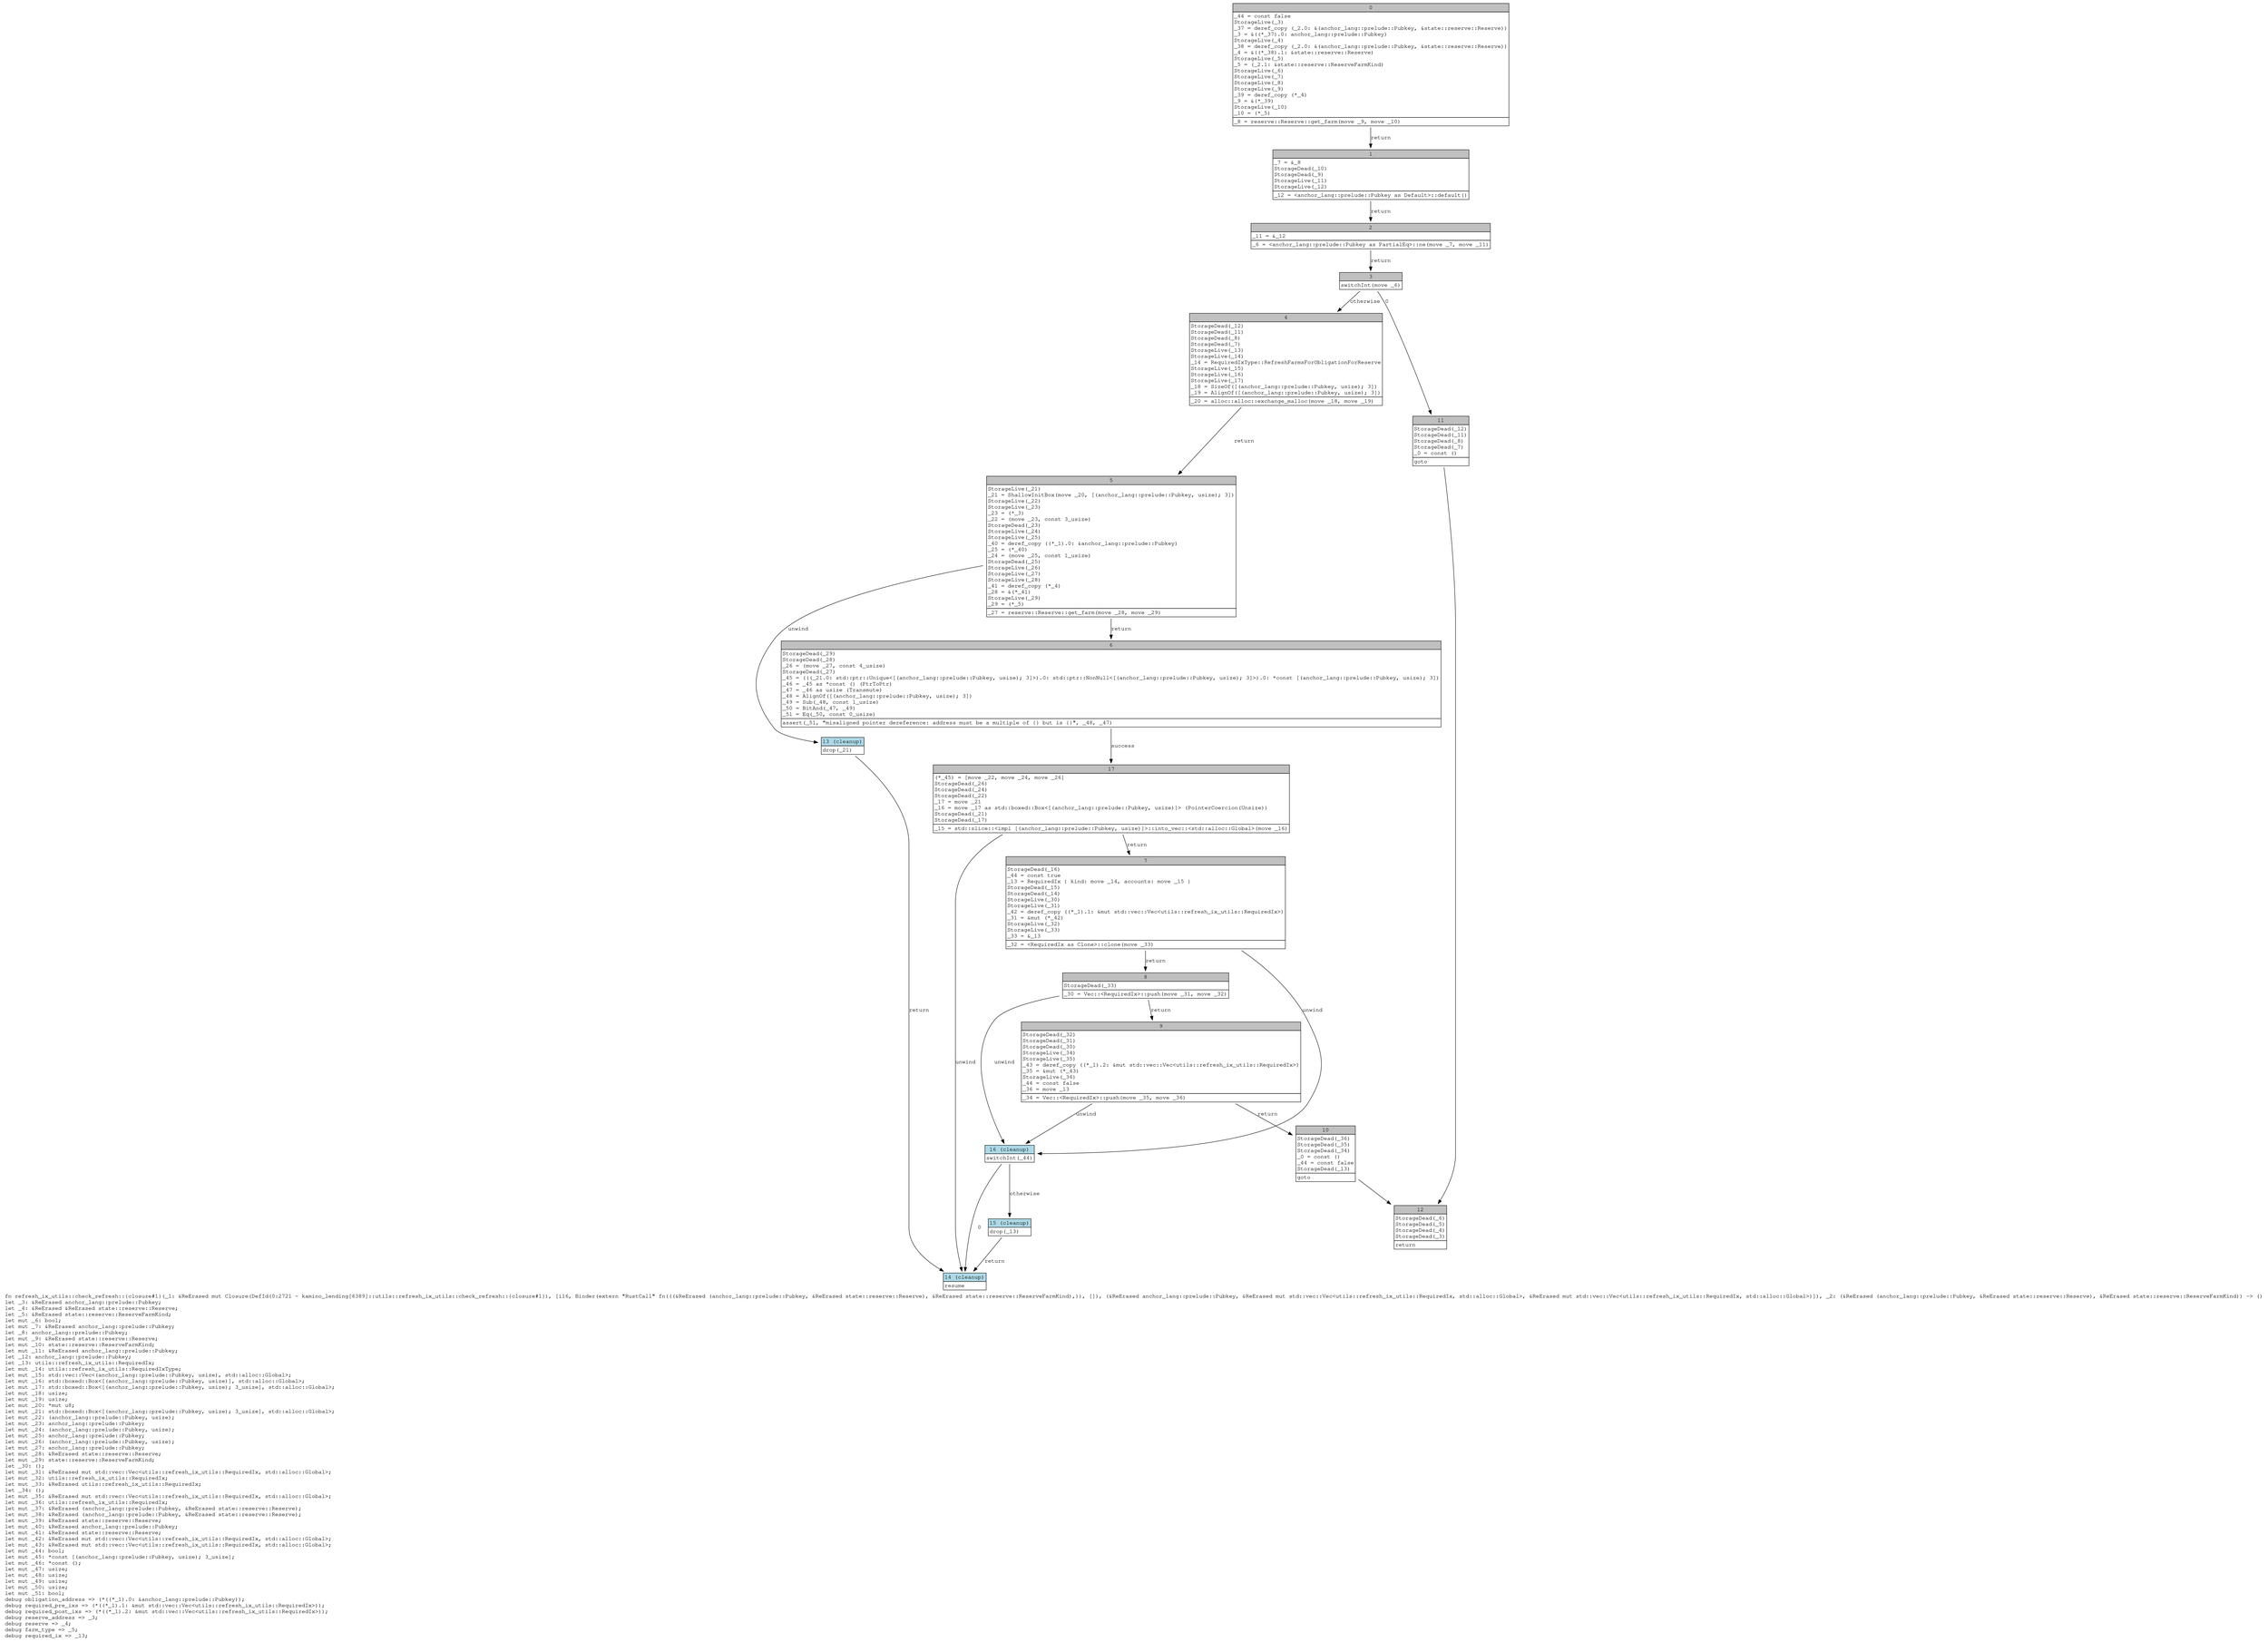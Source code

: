 digraph Mir_0_2721 {
    graph [fontname="Courier, monospace"];
    node [fontname="Courier, monospace"];
    edge [fontname="Courier, monospace"];
    label=<fn refresh_ix_utils::check_refresh::{closure#1}(_1: &amp;ReErased mut Closure(DefId(0:2721 ~ kamino_lending[6389]::utils::refresh_ix_utils::check_refresh::{closure#1}), [i16, Binder(extern &quot;RustCall&quot; fn(((&amp;ReErased (anchor_lang::prelude::Pubkey, &amp;ReErased state::reserve::Reserve), &amp;ReErased state::reserve::ReserveFarmKind),)), []), (&amp;ReErased anchor_lang::prelude::Pubkey, &amp;ReErased mut std::vec::Vec&lt;utils::refresh_ix_utils::RequiredIx, std::alloc::Global&gt;, &amp;ReErased mut std::vec::Vec&lt;utils::refresh_ix_utils::RequiredIx, std::alloc::Global&gt;)]), _2: (&amp;ReErased (anchor_lang::prelude::Pubkey, &amp;ReErased state::reserve::Reserve), &amp;ReErased state::reserve::ReserveFarmKind)) -&gt; ()<br align="left"/>let _3: &amp;ReErased anchor_lang::prelude::Pubkey;<br align="left"/>let _4: &amp;ReErased &amp;ReErased state::reserve::Reserve;<br align="left"/>let _5: &amp;ReErased state::reserve::ReserveFarmKind;<br align="left"/>let mut _6: bool;<br align="left"/>let mut _7: &amp;ReErased anchor_lang::prelude::Pubkey;<br align="left"/>let _8: anchor_lang::prelude::Pubkey;<br align="left"/>let mut _9: &amp;ReErased state::reserve::Reserve;<br align="left"/>let mut _10: state::reserve::ReserveFarmKind;<br align="left"/>let mut _11: &amp;ReErased anchor_lang::prelude::Pubkey;<br align="left"/>let _12: anchor_lang::prelude::Pubkey;<br align="left"/>let _13: utils::refresh_ix_utils::RequiredIx;<br align="left"/>let mut _14: utils::refresh_ix_utils::RequiredIxType;<br align="left"/>let mut _15: std::vec::Vec&lt;(anchor_lang::prelude::Pubkey, usize), std::alloc::Global&gt;;<br align="left"/>let mut _16: std::boxed::Box&lt;[(anchor_lang::prelude::Pubkey, usize)], std::alloc::Global&gt;;<br align="left"/>let mut _17: std::boxed::Box&lt;[(anchor_lang::prelude::Pubkey, usize); 3_usize], std::alloc::Global&gt;;<br align="left"/>let mut _18: usize;<br align="left"/>let mut _19: usize;<br align="left"/>let mut _20: *mut u8;<br align="left"/>let mut _21: std::boxed::Box&lt;[(anchor_lang::prelude::Pubkey, usize); 3_usize], std::alloc::Global&gt;;<br align="left"/>let mut _22: (anchor_lang::prelude::Pubkey, usize);<br align="left"/>let mut _23: anchor_lang::prelude::Pubkey;<br align="left"/>let mut _24: (anchor_lang::prelude::Pubkey, usize);<br align="left"/>let mut _25: anchor_lang::prelude::Pubkey;<br align="left"/>let mut _26: (anchor_lang::prelude::Pubkey, usize);<br align="left"/>let mut _27: anchor_lang::prelude::Pubkey;<br align="left"/>let mut _28: &amp;ReErased state::reserve::Reserve;<br align="left"/>let mut _29: state::reserve::ReserveFarmKind;<br align="left"/>let _30: ();<br align="left"/>let mut _31: &amp;ReErased mut std::vec::Vec&lt;utils::refresh_ix_utils::RequiredIx, std::alloc::Global&gt;;<br align="left"/>let mut _32: utils::refresh_ix_utils::RequiredIx;<br align="left"/>let mut _33: &amp;ReErased utils::refresh_ix_utils::RequiredIx;<br align="left"/>let _34: ();<br align="left"/>let mut _35: &amp;ReErased mut std::vec::Vec&lt;utils::refresh_ix_utils::RequiredIx, std::alloc::Global&gt;;<br align="left"/>let mut _36: utils::refresh_ix_utils::RequiredIx;<br align="left"/>let mut _37: &amp;ReErased (anchor_lang::prelude::Pubkey, &amp;ReErased state::reserve::Reserve);<br align="left"/>let mut _38: &amp;ReErased (anchor_lang::prelude::Pubkey, &amp;ReErased state::reserve::Reserve);<br align="left"/>let mut _39: &amp;ReErased state::reserve::Reserve;<br align="left"/>let mut _40: &amp;ReErased anchor_lang::prelude::Pubkey;<br align="left"/>let mut _41: &amp;ReErased state::reserve::Reserve;<br align="left"/>let mut _42: &amp;ReErased mut std::vec::Vec&lt;utils::refresh_ix_utils::RequiredIx, std::alloc::Global&gt;;<br align="left"/>let mut _43: &amp;ReErased mut std::vec::Vec&lt;utils::refresh_ix_utils::RequiredIx, std::alloc::Global&gt;;<br align="left"/>let mut _44: bool;<br align="left"/>let mut _45: *const [(anchor_lang::prelude::Pubkey, usize); 3_usize];<br align="left"/>let mut _46: *const ();<br align="left"/>let mut _47: usize;<br align="left"/>let mut _48: usize;<br align="left"/>let mut _49: usize;<br align="left"/>let mut _50: usize;<br align="left"/>let mut _51: bool;<br align="left"/>debug obligation_address =&gt; (*((*_1).0: &amp;anchor_lang::prelude::Pubkey));<br align="left"/>debug required_pre_ixs =&gt; (*((*_1).1: &amp;mut std::vec::Vec&lt;utils::refresh_ix_utils::RequiredIx&gt;));<br align="left"/>debug required_post_ixs =&gt; (*((*_1).2: &amp;mut std::vec::Vec&lt;utils::refresh_ix_utils::RequiredIx&gt;));<br align="left"/>debug reserve_address =&gt; _3;<br align="left"/>debug reserve =&gt; _4;<br align="left"/>debug farm_type =&gt; _5;<br align="left"/>debug required_ix =&gt; _13;<br align="left"/>>;
    bb0__0_2721 [shape="none", label=<<table border="0" cellborder="1" cellspacing="0"><tr><td bgcolor="gray" align="center" colspan="1">0</td></tr><tr><td align="left" balign="left">_44 = const false<br/>StorageLive(_3)<br/>_37 = deref_copy (_2.0: &amp;(anchor_lang::prelude::Pubkey, &amp;state::reserve::Reserve))<br/>_3 = &amp;((*_37).0: anchor_lang::prelude::Pubkey)<br/>StorageLive(_4)<br/>_38 = deref_copy (_2.0: &amp;(anchor_lang::prelude::Pubkey, &amp;state::reserve::Reserve))<br/>_4 = &amp;((*_38).1: &amp;state::reserve::Reserve)<br/>StorageLive(_5)<br/>_5 = (_2.1: &amp;state::reserve::ReserveFarmKind)<br/>StorageLive(_6)<br/>StorageLive(_7)<br/>StorageLive(_8)<br/>StorageLive(_9)<br/>_39 = deref_copy (*_4)<br/>_9 = &amp;(*_39)<br/>StorageLive(_10)<br/>_10 = (*_5)<br/></td></tr><tr><td align="left">_8 = reserve::Reserve::get_farm(move _9, move _10)</td></tr></table>>];
    bb1__0_2721 [shape="none", label=<<table border="0" cellborder="1" cellspacing="0"><tr><td bgcolor="gray" align="center" colspan="1">1</td></tr><tr><td align="left" balign="left">_7 = &amp;_8<br/>StorageDead(_10)<br/>StorageDead(_9)<br/>StorageLive(_11)<br/>StorageLive(_12)<br/></td></tr><tr><td align="left">_12 = &lt;anchor_lang::prelude::Pubkey as Default&gt;::default()</td></tr></table>>];
    bb2__0_2721 [shape="none", label=<<table border="0" cellborder="1" cellspacing="0"><tr><td bgcolor="gray" align="center" colspan="1">2</td></tr><tr><td align="left" balign="left">_11 = &amp;_12<br/></td></tr><tr><td align="left">_6 = &lt;anchor_lang::prelude::Pubkey as PartialEq&gt;::ne(move _7, move _11)</td></tr></table>>];
    bb3__0_2721 [shape="none", label=<<table border="0" cellborder="1" cellspacing="0"><tr><td bgcolor="gray" align="center" colspan="1">3</td></tr><tr><td align="left">switchInt(move _6)</td></tr></table>>];
    bb4__0_2721 [shape="none", label=<<table border="0" cellborder="1" cellspacing="0"><tr><td bgcolor="gray" align="center" colspan="1">4</td></tr><tr><td align="left" balign="left">StorageDead(_12)<br/>StorageDead(_11)<br/>StorageDead(_8)<br/>StorageDead(_7)<br/>StorageLive(_13)<br/>StorageLive(_14)<br/>_14 = RequiredIxType::RefreshFarmsForObligationForReserve<br/>StorageLive(_15)<br/>StorageLive(_16)<br/>StorageLive(_17)<br/>_18 = SizeOf([(anchor_lang::prelude::Pubkey, usize); 3])<br/>_19 = AlignOf([(anchor_lang::prelude::Pubkey, usize); 3])<br/></td></tr><tr><td align="left">_20 = alloc::alloc::exchange_malloc(move _18, move _19)</td></tr></table>>];
    bb5__0_2721 [shape="none", label=<<table border="0" cellborder="1" cellspacing="0"><tr><td bgcolor="gray" align="center" colspan="1">5</td></tr><tr><td align="left" balign="left">StorageLive(_21)<br/>_21 = ShallowInitBox(move _20, [(anchor_lang::prelude::Pubkey, usize); 3])<br/>StorageLive(_22)<br/>StorageLive(_23)<br/>_23 = (*_3)<br/>_22 = (move _23, const 3_usize)<br/>StorageDead(_23)<br/>StorageLive(_24)<br/>StorageLive(_25)<br/>_40 = deref_copy ((*_1).0: &amp;anchor_lang::prelude::Pubkey)<br/>_25 = (*_40)<br/>_24 = (move _25, const 1_usize)<br/>StorageDead(_25)<br/>StorageLive(_26)<br/>StorageLive(_27)<br/>StorageLive(_28)<br/>_41 = deref_copy (*_4)<br/>_28 = &amp;(*_41)<br/>StorageLive(_29)<br/>_29 = (*_5)<br/></td></tr><tr><td align="left">_27 = reserve::Reserve::get_farm(move _28, move _29)</td></tr></table>>];
    bb6__0_2721 [shape="none", label=<<table border="0" cellborder="1" cellspacing="0"><tr><td bgcolor="gray" align="center" colspan="1">6</td></tr><tr><td align="left" balign="left">StorageDead(_29)<br/>StorageDead(_28)<br/>_26 = (move _27, const 4_usize)<br/>StorageDead(_27)<br/>_45 = (((_21.0: std::ptr::Unique&lt;[(anchor_lang::prelude::Pubkey, usize); 3]&gt;).0: std::ptr::NonNull&lt;[(anchor_lang::prelude::Pubkey, usize); 3]&gt;).0: *const [(anchor_lang::prelude::Pubkey, usize); 3])<br/>_46 = _45 as *const () (PtrToPtr)<br/>_47 = _46 as usize (Transmute)<br/>_48 = AlignOf([(anchor_lang::prelude::Pubkey, usize); 3])<br/>_49 = Sub(_48, const 1_usize)<br/>_50 = BitAnd(_47, _49)<br/>_51 = Eq(_50, const 0_usize)<br/></td></tr><tr><td align="left">assert(_51, &quot;misaligned pointer dereference: address must be a multiple of {} but is {}&quot;, _48, _47)</td></tr></table>>];
    bb7__0_2721 [shape="none", label=<<table border="0" cellborder="1" cellspacing="0"><tr><td bgcolor="gray" align="center" colspan="1">7</td></tr><tr><td align="left" balign="left">StorageDead(_16)<br/>_44 = const true<br/>_13 = RequiredIx { kind: move _14, accounts: move _15 }<br/>StorageDead(_15)<br/>StorageDead(_14)<br/>StorageLive(_30)<br/>StorageLive(_31)<br/>_42 = deref_copy ((*_1).1: &amp;mut std::vec::Vec&lt;utils::refresh_ix_utils::RequiredIx&gt;)<br/>_31 = &amp;mut (*_42)<br/>StorageLive(_32)<br/>StorageLive(_33)<br/>_33 = &amp;_13<br/></td></tr><tr><td align="left">_32 = &lt;RequiredIx as Clone&gt;::clone(move _33)</td></tr></table>>];
    bb8__0_2721 [shape="none", label=<<table border="0" cellborder="1" cellspacing="0"><tr><td bgcolor="gray" align="center" colspan="1">8</td></tr><tr><td align="left" balign="left">StorageDead(_33)<br/></td></tr><tr><td align="left">_30 = Vec::&lt;RequiredIx&gt;::push(move _31, move _32)</td></tr></table>>];
    bb9__0_2721 [shape="none", label=<<table border="0" cellborder="1" cellspacing="0"><tr><td bgcolor="gray" align="center" colspan="1">9</td></tr><tr><td align="left" balign="left">StorageDead(_32)<br/>StorageDead(_31)<br/>StorageDead(_30)<br/>StorageLive(_34)<br/>StorageLive(_35)<br/>_43 = deref_copy ((*_1).2: &amp;mut std::vec::Vec&lt;utils::refresh_ix_utils::RequiredIx&gt;)<br/>_35 = &amp;mut (*_43)<br/>StorageLive(_36)<br/>_44 = const false<br/>_36 = move _13<br/></td></tr><tr><td align="left">_34 = Vec::&lt;RequiredIx&gt;::push(move _35, move _36)</td></tr></table>>];
    bb10__0_2721 [shape="none", label=<<table border="0" cellborder="1" cellspacing="0"><tr><td bgcolor="gray" align="center" colspan="1">10</td></tr><tr><td align="left" balign="left">StorageDead(_36)<br/>StorageDead(_35)<br/>StorageDead(_34)<br/>_0 = const ()<br/>_44 = const false<br/>StorageDead(_13)<br/></td></tr><tr><td align="left">goto</td></tr></table>>];
    bb11__0_2721 [shape="none", label=<<table border="0" cellborder="1" cellspacing="0"><tr><td bgcolor="gray" align="center" colspan="1">11</td></tr><tr><td align="left" balign="left">StorageDead(_12)<br/>StorageDead(_11)<br/>StorageDead(_8)<br/>StorageDead(_7)<br/>_0 = const ()<br/></td></tr><tr><td align="left">goto</td></tr></table>>];
    bb12__0_2721 [shape="none", label=<<table border="0" cellborder="1" cellspacing="0"><tr><td bgcolor="gray" align="center" colspan="1">12</td></tr><tr><td align="left" balign="left">StorageDead(_6)<br/>StorageDead(_5)<br/>StorageDead(_4)<br/>StorageDead(_3)<br/></td></tr><tr><td align="left">return</td></tr></table>>];
    bb13__0_2721 [shape="none", label=<<table border="0" cellborder="1" cellspacing="0"><tr><td bgcolor="lightblue" align="center" colspan="1">13 (cleanup)</td></tr><tr><td align="left">drop(_21)</td></tr></table>>];
    bb14__0_2721 [shape="none", label=<<table border="0" cellborder="1" cellspacing="0"><tr><td bgcolor="lightblue" align="center" colspan="1">14 (cleanup)</td></tr><tr><td align="left">resume</td></tr></table>>];
    bb15__0_2721 [shape="none", label=<<table border="0" cellborder="1" cellspacing="0"><tr><td bgcolor="lightblue" align="center" colspan="1">15 (cleanup)</td></tr><tr><td align="left">drop(_13)</td></tr></table>>];
    bb16__0_2721 [shape="none", label=<<table border="0" cellborder="1" cellspacing="0"><tr><td bgcolor="lightblue" align="center" colspan="1">16 (cleanup)</td></tr><tr><td align="left">switchInt(_44)</td></tr></table>>];
    bb17__0_2721 [shape="none", label=<<table border="0" cellborder="1" cellspacing="0"><tr><td bgcolor="gray" align="center" colspan="1">17</td></tr><tr><td align="left" balign="left">(*_45) = [move _22, move _24, move _26]<br/>StorageDead(_26)<br/>StorageDead(_24)<br/>StorageDead(_22)<br/>_17 = move _21<br/>_16 = move _17 as std::boxed::Box&lt;[(anchor_lang::prelude::Pubkey, usize)]&gt; (PointerCoercion(Unsize))<br/>StorageDead(_21)<br/>StorageDead(_17)<br/></td></tr><tr><td align="left">_15 = std::slice::&lt;impl [(anchor_lang::prelude::Pubkey, usize)]&gt;::into_vec::&lt;std::alloc::Global&gt;(move _16)</td></tr></table>>];
    bb0__0_2721 -> bb1__0_2721 [label="return"];
    bb1__0_2721 -> bb2__0_2721 [label="return"];
    bb2__0_2721 -> bb3__0_2721 [label="return"];
    bb3__0_2721 -> bb11__0_2721 [label="0"];
    bb3__0_2721 -> bb4__0_2721 [label="otherwise"];
    bb4__0_2721 -> bb5__0_2721 [label="return"];
    bb5__0_2721 -> bb6__0_2721 [label="return"];
    bb5__0_2721 -> bb13__0_2721 [label="unwind"];
    bb6__0_2721 -> bb17__0_2721 [label="success"];
    bb7__0_2721 -> bb8__0_2721 [label="return"];
    bb7__0_2721 -> bb16__0_2721 [label="unwind"];
    bb8__0_2721 -> bb9__0_2721 [label="return"];
    bb8__0_2721 -> bb16__0_2721 [label="unwind"];
    bb9__0_2721 -> bb10__0_2721 [label="return"];
    bb9__0_2721 -> bb16__0_2721 [label="unwind"];
    bb10__0_2721 -> bb12__0_2721 [label=""];
    bb11__0_2721 -> bb12__0_2721 [label=""];
    bb13__0_2721 -> bb14__0_2721 [label="return"];
    bb15__0_2721 -> bb14__0_2721 [label="return"];
    bb16__0_2721 -> bb14__0_2721 [label="0"];
    bb16__0_2721 -> bb15__0_2721 [label="otherwise"];
    bb17__0_2721 -> bb7__0_2721 [label="return"];
    bb17__0_2721 -> bb14__0_2721 [label="unwind"];
}
